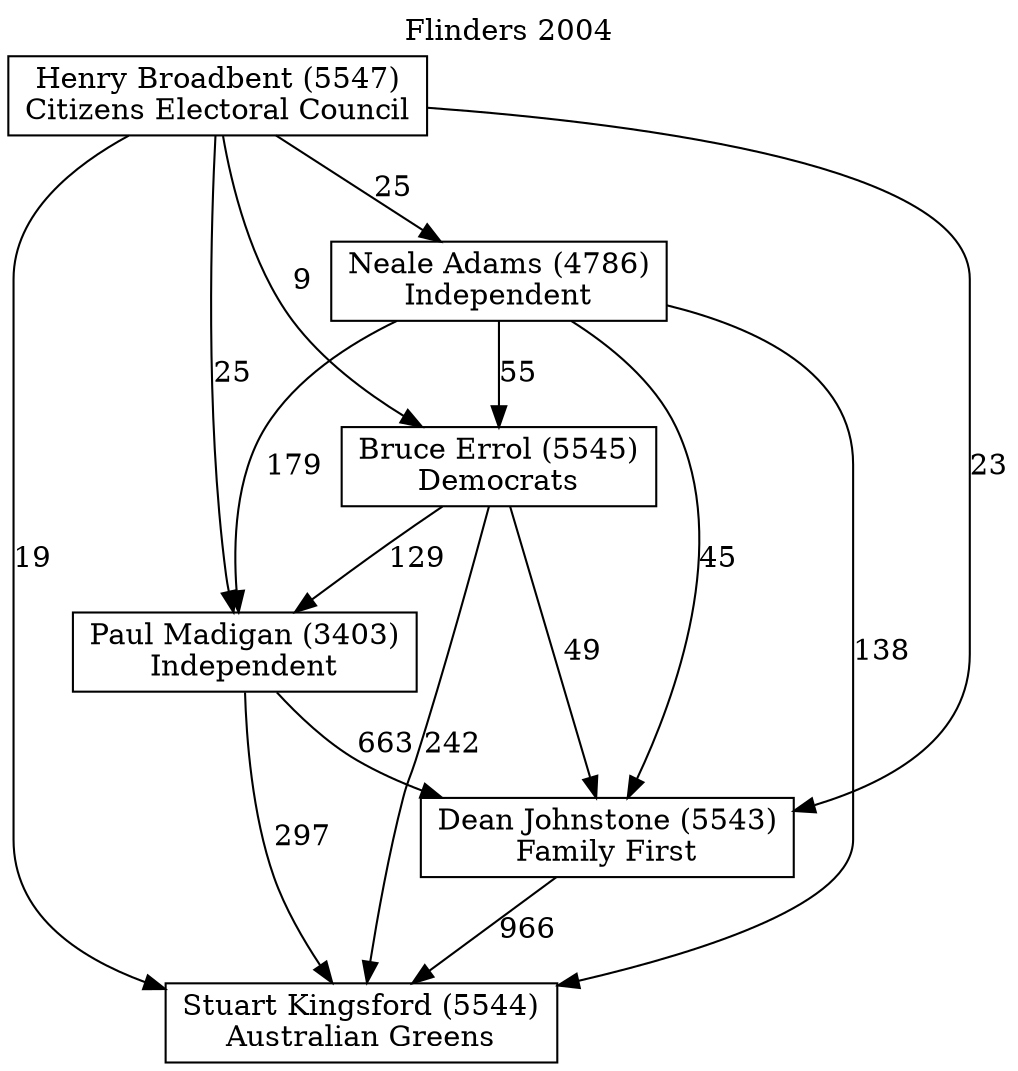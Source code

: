// House preference flow
digraph "Stuart Kingsford (5544)_Flinders_2004" {
	graph [label="Flinders 2004" labelloc=t mclimit=10]
	node [shape=box]
	"Stuart Kingsford (5544)" [label="Stuart Kingsford (5544)
Australian Greens"]
	"Dean Johnstone (5543)" [label="Dean Johnstone (5543)
Family First"]
	"Paul Madigan (3403)" [label="Paul Madigan (3403)
Independent"]
	"Bruce Errol (5545)" [label="Bruce Errol (5545)
Democrats"]
	"Neale Adams (4786)" [label="Neale Adams (4786)
Independent"]
	"Henry Broadbent (5547)" [label="Henry Broadbent (5547)
Citizens Electoral Council"]
	"Stuart Kingsford (5544)" [label="Stuart Kingsford (5544)
Australian Greens"]
	"Paul Madigan (3403)" [label="Paul Madigan (3403)
Independent"]
	"Bruce Errol (5545)" [label="Bruce Errol (5545)
Democrats"]
	"Neale Adams (4786)" [label="Neale Adams (4786)
Independent"]
	"Henry Broadbent (5547)" [label="Henry Broadbent (5547)
Citizens Electoral Council"]
	"Stuart Kingsford (5544)" [label="Stuart Kingsford (5544)
Australian Greens"]
	"Bruce Errol (5545)" [label="Bruce Errol (5545)
Democrats"]
	"Neale Adams (4786)" [label="Neale Adams (4786)
Independent"]
	"Henry Broadbent (5547)" [label="Henry Broadbent (5547)
Citizens Electoral Council"]
	"Stuart Kingsford (5544)" [label="Stuart Kingsford (5544)
Australian Greens"]
	"Neale Adams (4786)" [label="Neale Adams (4786)
Independent"]
	"Henry Broadbent (5547)" [label="Henry Broadbent (5547)
Citizens Electoral Council"]
	"Stuart Kingsford (5544)" [label="Stuart Kingsford (5544)
Australian Greens"]
	"Henry Broadbent (5547)" [label="Henry Broadbent (5547)
Citizens Electoral Council"]
	"Henry Broadbent (5547)" [label="Henry Broadbent (5547)
Citizens Electoral Council"]
	"Neale Adams (4786)" [label="Neale Adams (4786)
Independent"]
	"Henry Broadbent (5547)" [label="Henry Broadbent (5547)
Citizens Electoral Council"]
	"Henry Broadbent (5547)" [label="Henry Broadbent (5547)
Citizens Electoral Council"]
	"Bruce Errol (5545)" [label="Bruce Errol (5545)
Democrats"]
	"Neale Adams (4786)" [label="Neale Adams (4786)
Independent"]
	"Henry Broadbent (5547)" [label="Henry Broadbent (5547)
Citizens Electoral Council"]
	"Bruce Errol (5545)" [label="Bruce Errol (5545)
Democrats"]
	"Henry Broadbent (5547)" [label="Henry Broadbent (5547)
Citizens Electoral Council"]
	"Henry Broadbent (5547)" [label="Henry Broadbent (5547)
Citizens Electoral Council"]
	"Neale Adams (4786)" [label="Neale Adams (4786)
Independent"]
	"Henry Broadbent (5547)" [label="Henry Broadbent (5547)
Citizens Electoral Council"]
	"Henry Broadbent (5547)" [label="Henry Broadbent (5547)
Citizens Electoral Council"]
	"Paul Madigan (3403)" [label="Paul Madigan (3403)
Independent"]
	"Bruce Errol (5545)" [label="Bruce Errol (5545)
Democrats"]
	"Neale Adams (4786)" [label="Neale Adams (4786)
Independent"]
	"Henry Broadbent (5547)" [label="Henry Broadbent (5547)
Citizens Electoral Council"]
	"Paul Madigan (3403)" [label="Paul Madigan (3403)
Independent"]
	"Neale Adams (4786)" [label="Neale Adams (4786)
Independent"]
	"Henry Broadbent (5547)" [label="Henry Broadbent (5547)
Citizens Electoral Council"]
	"Paul Madigan (3403)" [label="Paul Madigan (3403)
Independent"]
	"Henry Broadbent (5547)" [label="Henry Broadbent (5547)
Citizens Electoral Council"]
	"Henry Broadbent (5547)" [label="Henry Broadbent (5547)
Citizens Electoral Council"]
	"Neale Adams (4786)" [label="Neale Adams (4786)
Independent"]
	"Henry Broadbent (5547)" [label="Henry Broadbent (5547)
Citizens Electoral Council"]
	"Henry Broadbent (5547)" [label="Henry Broadbent (5547)
Citizens Electoral Council"]
	"Bruce Errol (5545)" [label="Bruce Errol (5545)
Democrats"]
	"Neale Adams (4786)" [label="Neale Adams (4786)
Independent"]
	"Henry Broadbent (5547)" [label="Henry Broadbent (5547)
Citizens Electoral Council"]
	"Bruce Errol (5545)" [label="Bruce Errol (5545)
Democrats"]
	"Henry Broadbent (5547)" [label="Henry Broadbent (5547)
Citizens Electoral Council"]
	"Henry Broadbent (5547)" [label="Henry Broadbent (5547)
Citizens Electoral Council"]
	"Neale Adams (4786)" [label="Neale Adams (4786)
Independent"]
	"Henry Broadbent (5547)" [label="Henry Broadbent (5547)
Citizens Electoral Council"]
	"Henry Broadbent (5547)" [label="Henry Broadbent (5547)
Citizens Electoral Council"]
	"Dean Johnstone (5543)" [label="Dean Johnstone (5543)
Family First"]
	"Paul Madigan (3403)" [label="Paul Madigan (3403)
Independent"]
	"Bruce Errol (5545)" [label="Bruce Errol (5545)
Democrats"]
	"Neale Adams (4786)" [label="Neale Adams (4786)
Independent"]
	"Henry Broadbent (5547)" [label="Henry Broadbent (5547)
Citizens Electoral Council"]
	"Dean Johnstone (5543)" [label="Dean Johnstone (5543)
Family First"]
	"Bruce Errol (5545)" [label="Bruce Errol (5545)
Democrats"]
	"Neale Adams (4786)" [label="Neale Adams (4786)
Independent"]
	"Henry Broadbent (5547)" [label="Henry Broadbent (5547)
Citizens Electoral Council"]
	"Dean Johnstone (5543)" [label="Dean Johnstone (5543)
Family First"]
	"Neale Adams (4786)" [label="Neale Adams (4786)
Independent"]
	"Henry Broadbent (5547)" [label="Henry Broadbent (5547)
Citizens Electoral Council"]
	"Dean Johnstone (5543)" [label="Dean Johnstone (5543)
Family First"]
	"Henry Broadbent (5547)" [label="Henry Broadbent (5547)
Citizens Electoral Council"]
	"Henry Broadbent (5547)" [label="Henry Broadbent (5547)
Citizens Electoral Council"]
	"Neale Adams (4786)" [label="Neale Adams (4786)
Independent"]
	"Henry Broadbent (5547)" [label="Henry Broadbent (5547)
Citizens Electoral Council"]
	"Henry Broadbent (5547)" [label="Henry Broadbent (5547)
Citizens Electoral Council"]
	"Bruce Errol (5545)" [label="Bruce Errol (5545)
Democrats"]
	"Neale Adams (4786)" [label="Neale Adams (4786)
Independent"]
	"Henry Broadbent (5547)" [label="Henry Broadbent (5547)
Citizens Electoral Council"]
	"Bruce Errol (5545)" [label="Bruce Errol (5545)
Democrats"]
	"Henry Broadbent (5547)" [label="Henry Broadbent (5547)
Citizens Electoral Council"]
	"Henry Broadbent (5547)" [label="Henry Broadbent (5547)
Citizens Electoral Council"]
	"Neale Adams (4786)" [label="Neale Adams (4786)
Independent"]
	"Henry Broadbent (5547)" [label="Henry Broadbent (5547)
Citizens Electoral Council"]
	"Henry Broadbent (5547)" [label="Henry Broadbent (5547)
Citizens Electoral Council"]
	"Paul Madigan (3403)" [label="Paul Madigan (3403)
Independent"]
	"Bruce Errol (5545)" [label="Bruce Errol (5545)
Democrats"]
	"Neale Adams (4786)" [label="Neale Adams (4786)
Independent"]
	"Henry Broadbent (5547)" [label="Henry Broadbent (5547)
Citizens Electoral Council"]
	"Paul Madigan (3403)" [label="Paul Madigan (3403)
Independent"]
	"Neale Adams (4786)" [label="Neale Adams (4786)
Independent"]
	"Henry Broadbent (5547)" [label="Henry Broadbent (5547)
Citizens Electoral Council"]
	"Paul Madigan (3403)" [label="Paul Madigan (3403)
Independent"]
	"Henry Broadbent (5547)" [label="Henry Broadbent (5547)
Citizens Electoral Council"]
	"Henry Broadbent (5547)" [label="Henry Broadbent (5547)
Citizens Electoral Council"]
	"Neale Adams (4786)" [label="Neale Adams (4786)
Independent"]
	"Henry Broadbent (5547)" [label="Henry Broadbent (5547)
Citizens Electoral Council"]
	"Henry Broadbent (5547)" [label="Henry Broadbent (5547)
Citizens Electoral Council"]
	"Bruce Errol (5545)" [label="Bruce Errol (5545)
Democrats"]
	"Neale Adams (4786)" [label="Neale Adams (4786)
Independent"]
	"Henry Broadbent (5547)" [label="Henry Broadbent (5547)
Citizens Electoral Council"]
	"Bruce Errol (5545)" [label="Bruce Errol (5545)
Democrats"]
	"Henry Broadbent (5547)" [label="Henry Broadbent (5547)
Citizens Electoral Council"]
	"Henry Broadbent (5547)" [label="Henry Broadbent (5547)
Citizens Electoral Council"]
	"Neale Adams (4786)" [label="Neale Adams (4786)
Independent"]
	"Henry Broadbent (5547)" [label="Henry Broadbent (5547)
Citizens Electoral Council"]
	"Henry Broadbent (5547)" [label="Henry Broadbent (5547)
Citizens Electoral Council"]
	"Dean Johnstone (5543)" -> "Stuart Kingsford (5544)" [label=966]
	"Paul Madigan (3403)" -> "Dean Johnstone (5543)" [label=663]
	"Bruce Errol (5545)" -> "Paul Madigan (3403)" [label=129]
	"Neale Adams (4786)" -> "Bruce Errol (5545)" [label=55]
	"Henry Broadbent (5547)" -> "Neale Adams (4786)" [label=25]
	"Paul Madigan (3403)" -> "Stuart Kingsford (5544)" [label=297]
	"Bruce Errol (5545)" -> "Stuart Kingsford (5544)" [label=242]
	"Neale Adams (4786)" -> "Stuart Kingsford (5544)" [label=138]
	"Henry Broadbent (5547)" -> "Stuart Kingsford (5544)" [label=19]
	"Henry Broadbent (5547)" -> "Bruce Errol (5545)" [label=9]
	"Neale Adams (4786)" -> "Paul Madigan (3403)" [label=179]
	"Henry Broadbent (5547)" -> "Paul Madigan (3403)" [label=25]
	"Bruce Errol (5545)" -> "Dean Johnstone (5543)" [label=49]
	"Neale Adams (4786)" -> "Dean Johnstone (5543)" [label=45]
	"Henry Broadbent (5547)" -> "Dean Johnstone (5543)" [label=23]
}
